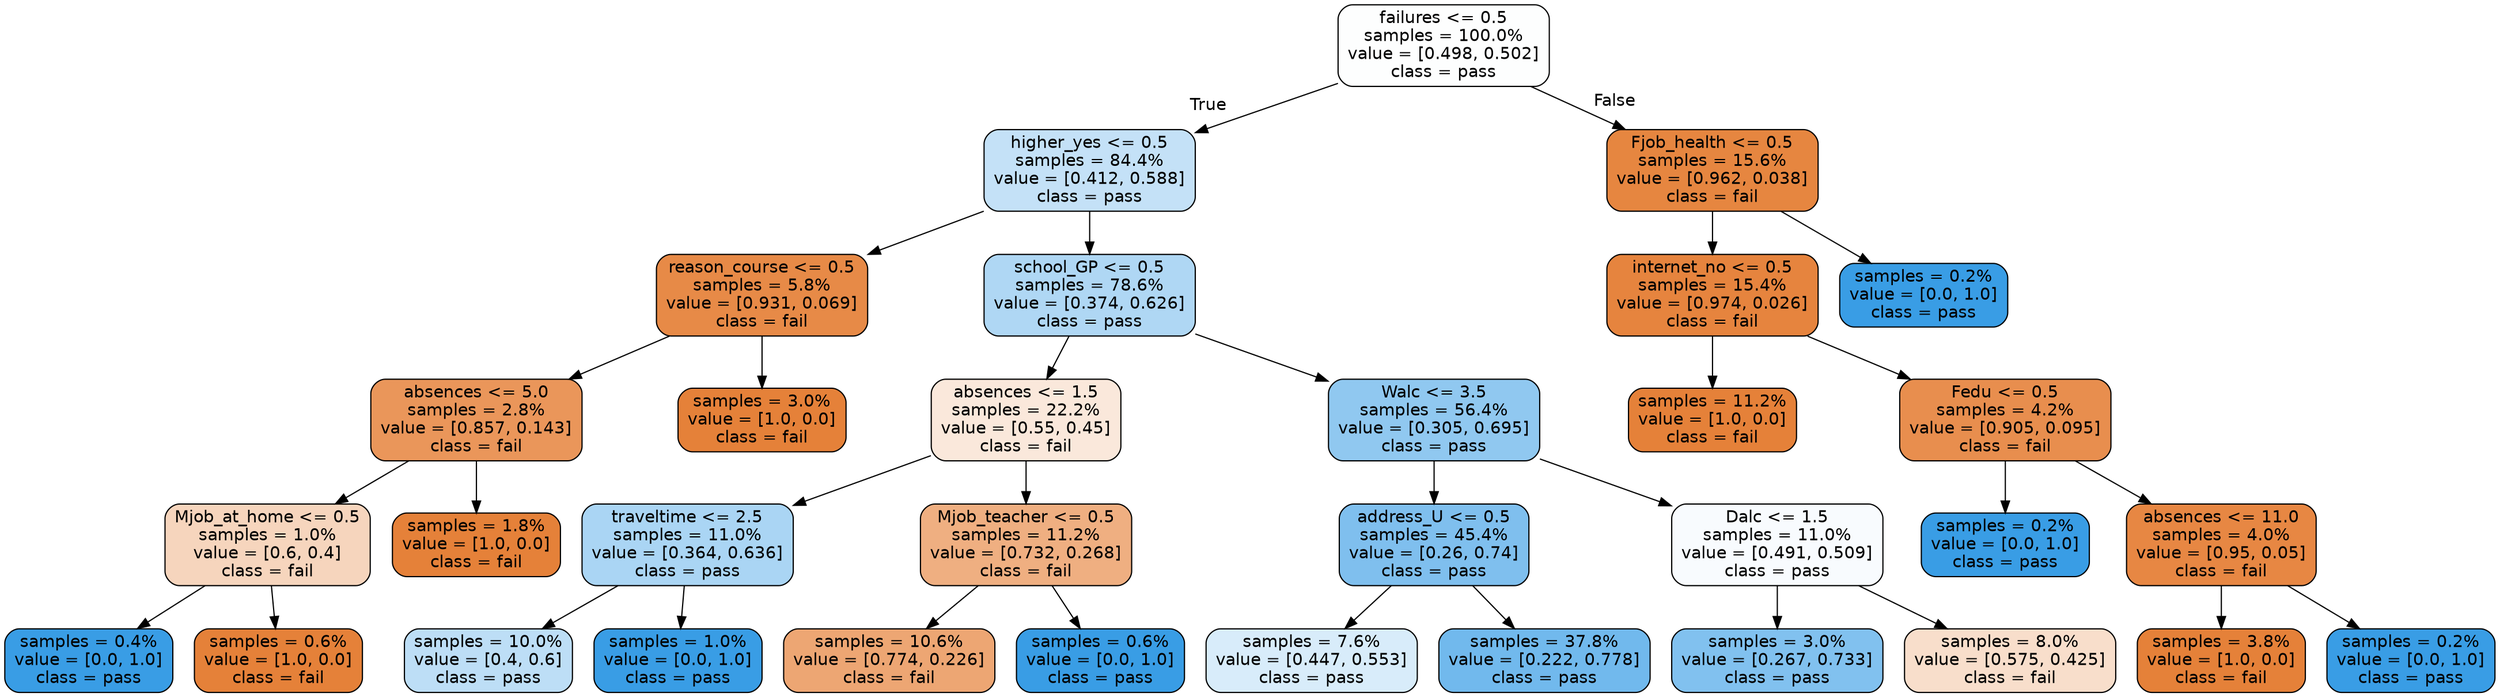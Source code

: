 digraph Tree {
node [shape=box, style="filled, rounded", color="black", fontname=helvetica] ;
edge [fontname=helvetica] ;
0 [label="failures <= 0.5\nsamples = 100.0%\nvalue = [0.498, 0.502]\nclass = pass", fillcolor="#399de502"] ;
1 [label="higher_yes <= 0.5\nsamples = 84.4%\nvalue = [0.412, 0.588]\nclass = pass", fillcolor="#399de54c"] ;
0 -> 1 [labeldistance=2.5, labelangle=45, headlabel="True"] ;
2 [label="reason_course <= 0.5\nsamples = 5.8%\nvalue = [0.931, 0.069]\nclass = fail", fillcolor="#e58139ec"] ;
1 -> 2 ;
3 [label="absences <= 5.0\nsamples = 2.8%\nvalue = [0.857, 0.143]\nclass = fail", fillcolor="#e58139d4"] ;
2 -> 3 ;
4 [label="Mjob_at_home <= 0.5\nsamples = 1.0%\nvalue = [0.6, 0.4]\nclass = fail", fillcolor="#e5813955"] ;
3 -> 4 ;
5 [label="samples = 0.4%\nvalue = [0.0, 1.0]\nclass = pass", fillcolor="#399de5ff"] ;
4 -> 5 ;
6 [label="samples = 0.6%\nvalue = [1.0, 0.0]\nclass = fail", fillcolor="#e58139ff"] ;
4 -> 6 ;
7 [label="samples = 1.8%\nvalue = [1.0, 0.0]\nclass = fail", fillcolor="#e58139ff"] ;
3 -> 7 ;
8 [label="samples = 3.0%\nvalue = [1.0, 0.0]\nclass = fail", fillcolor="#e58139ff"] ;
2 -> 8 ;
9 [label="school_GP <= 0.5\nsamples = 78.6%\nvalue = [0.374, 0.626]\nclass = pass", fillcolor="#399de567"] ;
1 -> 9 ;
10 [label="absences <= 1.5\nsamples = 22.2%\nvalue = [0.55, 0.45]\nclass = fail", fillcolor="#e581392e"] ;
9 -> 10 ;
11 [label="traveltime <= 2.5\nsamples = 11.0%\nvalue = [0.364, 0.636]\nclass = pass", fillcolor="#399de56d"] ;
10 -> 11 ;
12 [label="samples = 10.0%\nvalue = [0.4, 0.6]\nclass = pass", fillcolor="#399de555"] ;
11 -> 12 ;
13 [label="samples = 1.0%\nvalue = [0.0, 1.0]\nclass = pass", fillcolor="#399de5ff"] ;
11 -> 13 ;
14 [label="Mjob_teacher <= 0.5\nsamples = 11.2%\nvalue = [0.732, 0.268]\nclass = fail", fillcolor="#e58139a2"] ;
10 -> 14 ;
15 [label="samples = 10.6%\nvalue = [0.774, 0.226]\nclass = fail", fillcolor="#e58139b4"] ;
14 -> 15 ;
16 [label="samples = 0.6%\nvalue = [0.0, 1.0]\nclass = pass", fillcolor="#399de5ff"] ;
14 -> 16 ;
17 [label="Walc <= 3.5\nsamples = 56.4%\nvalue = [0.305, 0.695]\nclass = pass", fillcolor="#399de58f"] ;
9 -> 17 ;
18 [label="address_U <= 0.5\nsamples = 45.4%\nvalue = [0.26, 0.74]\nclass = pass", fillcolor="#399de5a5"] ;
17 -> 18 ;
19 [label="samples = 7.6%\nvalue = [0.447, 0.553]\nclass = pass", fillcolor="#399de531"] ;
18 -> 19 ;
20 [label="samples = 37.8%\nvalue = [0.222, 0.778]\nclass = pass", fillcolor="#399de5b6"] ;
18 -> 20 ;
21 [label="Dalc <= 1.5\nsamples = 11.0%\nvalue = [0.491, 0.509]\nclass = pass", fillcolor="#399de509"] ;
17 -> 21 ;
22 [label="samples = 3.0%\nvalue = [0.267, 0.733]\nclass = pass", fillcolor="#399de5a2"] ;
21 -> 22 ;
23 [label="samples = 8.0%\nvalue = [0.575, 0.425]\nclass = fail", fillcolor="#e5813943"] ;
21 -> 23 ;
24 [label="Fjob_health <= 0.5\nsamples = 15.6%\nvalue = [0.962, 0.038]\nclass = fail", fillcolor="#e58139f5"] ;
0 -> 24 [labeldistance=2.5, labelangle=-45, headlabel="False"] ;
25 [label="internet_no <= 0.5\nsamples = 15.4%\nvalue = [0.974, 0.026]\nclass = fail", fillcolor="#e58139f8"] ;
24 -> 25 ;
26 [label="samples = 11.2%\nvalue = [1.0, 0.0]\nclass = fail", fillcolor="#e58139ff"] ;
25 -> 26 ;
27 [label="Fedu <= 0.5\nsamples = 4.2%\nvalue = [0.905, 0.095]\nclass = fail", fillcolor="#e58139e4"] ;
25 -> 27 ;
28 [label="samples = 0.2%\nvalue = [0.0, 1.0]\nclass = pass", fillcolor="#399de5ff"] ;
27 -> 28 ;
29 [label="absences <= 11.0\nsamples = 4.0%\nvalue = [0.95, 0.05]\nclass = fail", fillcolor="#e58139f2"] ;
27 -> 29 ;
30 [label="samples = 3.8%\nvalue = [1.0, 0.0]\nclass = fail", fillcolor="#e58139ff"] ;
29 -> 30 ;
31 [label="samples = 0.2%\nvalue = [0.0, 1.0]\nclass = pass", fillcolor="#399de5ff"] ;
29 -> 31 ;
32 [label="samples = 0.2%\nvalue = [0.0, 1.0]\nclass = pass", fillcolor="#399de5ff"] ;
24 -> 32 ;
}